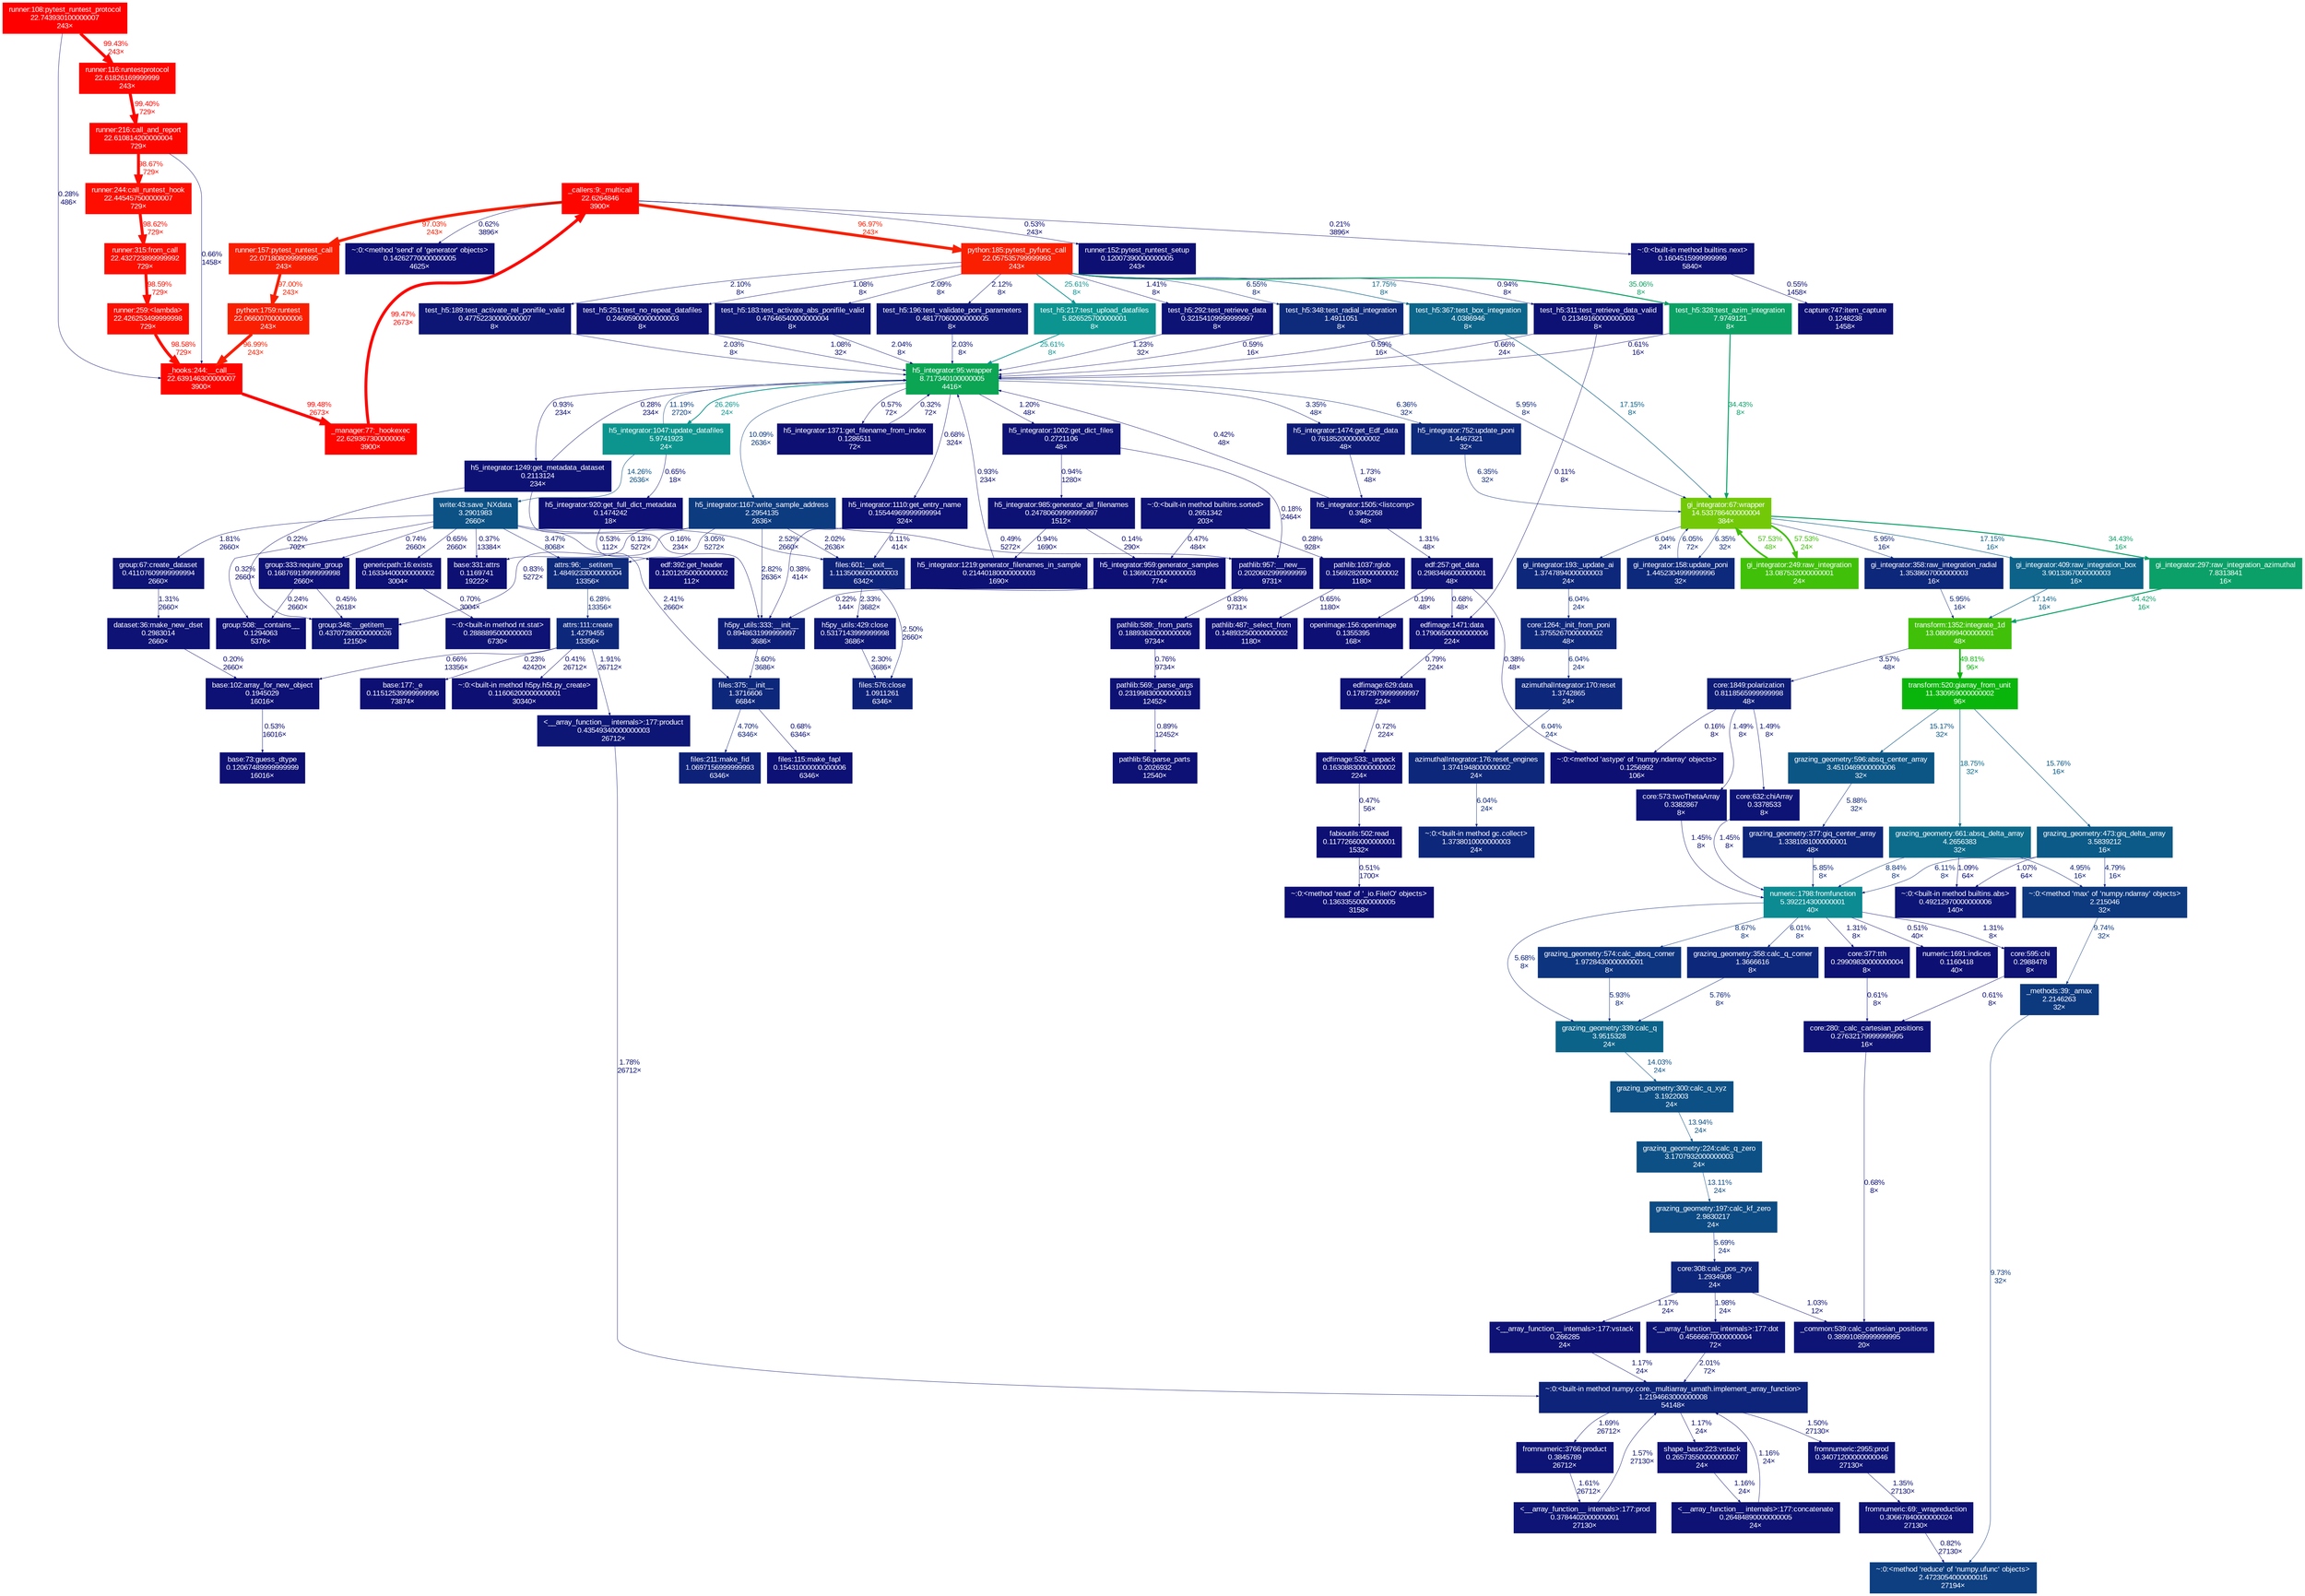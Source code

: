 digraph {
	graph [fontname=Arial, nodesep=0.125, ranksep=0.25];
	node [fontcolor=white, fontname=Arial, height=0, shape=box, style=filled, width=0];
	edge [fontname=Arial];
	67 [color="#0d1074", fontcolor="#ffffff", fontsize="10.00", label="pathlib:56:parse_parts\n0.2026932\n12540×", tooltip="C:\\ProgramData\\Anaconda3\\envs\\edgar\\lib\\pathlib.py"];
	68 [color="#0d1174", fontcolor="#ffffff", fontsize="10.00", label="pathlib:569:_parse_args\n0.23199830000000013\n12452×", tooltip="C:\\ProgramData\\Anaconda3\\envs\\edgar\\lib\\pathlib.py"];
	68 -> 67 [arrowsize="0.35", color="#0d1074", fontcolor="#0d1074", fontsize="10.00", label="0.89%\n12452×", labeldistance="0.50", penwidth="0.50"];
	69 [color="#0d1074", fontcolor="#ffffff", fontsize="10.00", label="pathlib:1037:rglob\n0.15692820000000002\n1180×", tooltip="C:\\ProgramData\\Anaconda3\\envs\\edgar\\lib\\pathlib.py"];
	69 -> 114 [arrowsize="0.35", color="#0d0f74", fontcolor="#0d0f74", fontsize="10.00", label="0.65%\n1180×", labeldistance="0.50", penwidth="0.50"];
	80 [color="#ff0000", fontcolor="#ffffff", fontsize="10.00", label="runner:108:pytest_runtest_protocol\n22.743930100000007\n243×", tooltip="C:\\ProgramData\\Anaconda3\\envs\\edgar\\lib\\site-packages\\_pytest\\runner.py"];
	80 -> 231 [arrowsize="0.35", color="#0d0e73", fontcolor="#0d0e73", fontsize="10.00", label="0.28%\n486×", labeldistance="0.50", penwidth="0.50"];
	80 -> 278 [arrowsize="1.00", color="#fe0600", fontcolor="#fe0600", fontsize="10.00", label="99.43%\n243×", labeldistance="3.98", penwidth="3.98"];
	86 [color="#0d1074", fontcolor="#ffffff", fontsize="10.00", label="pathlib:589:_from_parts\n0.18893630000000006\n9734×", tooltip="C:\\ProgramData\\Anaconda3\\envs\\edgar\\lib\\pathlib.py"];
	86 -> 68 [arrowsize="0.35", color="#0d1074", fontcolor="#0d1074", fontsize="10.00", label="0.76%\n9734×", labeldistance="0.50", penwidth="0.50"];
	87 [color="#0d1074", fontcolor="#ffffff", fontsize="10.00", label="pathlib:957:__new__\n0.2020602999999999\n9731×", tooltip="C:\\ProgramData\\Anaconda3\\envs\\edgar\\lib\\pathlib.py"];
	87 -> 86 [arrowsize="0.35", color="#0d1074", fontcolor="#0d1074", fontsize="10.00", label="0.83%\n9731×", labeldistance="0.50", penwidth="0.50"];
	101 [color="#0d1274", fontcolor="#ffffff", fontsize="10.00", label="~:0:<built-in method nt.stat>\n0.2888895000000003\n6730×", tooltip="~"];
	114 [color="#0d0f74", fontcolor="#ffffff", fontsize="10.00", label="pathlib:487:_select_from\n0.14893250000000002\n1180×", tooltip="C:\\ProgramData\\Anaconda3\\envs\\edgar\\lib\\pathlib.py"];
	121 [color="#0d0f74", fontcolor="#ffffff", fontsize="10.00", label="h5_integrator:920:get_full_dict_metadata\n0.1474242\n18×", tooltip="C:\\Users\\edgar1993a\\Work Folders\\Documents\\Python\\pyxscat\\pyxscat\\h5_integrator.py"];
	121 -> 485 [arrowsize="0.35", color="#0d0f73", fontcolor="#0d0f73", fontsize="10.00", label="0.53%\n112×", labeldistance="0.50", penwidth="0.50"];
	124 [color="#0d1675", fontcolor="#ffffff", fontsize="10.00", label="test_h5:189:test_activate_rel_ponifile_valid\n0.47752230000000007\n8×", tooltip="C:\\Users\\edgar1993a\\Work Folders\\Documents\\Python\\pyxscat\\pyxscat\\test\\test_h5.py"];
	124 -> 156 [arrowsize="0.35", color="#0d1575", fontcolor="#0d1575", fontsize="10.00", label="2.03%\n8×", labeldistance="0.50", penwidth="0.50"];
	125 [color="#0d3b80", fontcolor="#ffffff", fontsize="10.00", label="h5_integrator:1167:write_sample_address\n2.2954135\n2636×", tooltip="C:\\Users\\edgar1993a\\Work Folders\\Documents\\Python\\pyxscat\\pyxscat\\h5_integrator.py"];
	125 -> 87 [arrowsize="0.35", color="#0d0f73", fontcolor="#0d0f73", fontsize="10.00", label="0.49%\n5272×", labeldistance="0.50", penwidth="0.50"];
	125 -> 472 [arrowsize="0.35", color="#0d1976", fontcolor="#0d1976", fontsize="10.00", label="2.82%\n2636×", labeldistance="0.50", penwidth="0.50"];
	125 -> 587 [arrowsize="0.35", color="#0d1074", fontcolor="#0d1074", fontsize="10.00", label="0.83%\n5272×", labeldistance="0.50", penwidth="0.50"];
	125 -> 666 [arrowsize="0.35", color="#0d0d73", fontcolor="#0d0d73", fontsize="10.00", label="0.13%\n5272×", labeldistance="0.50", penwidth="0.50"];
	125 -> 723 [arrowsize="0.35", color="#0d1575", fontcolor="#0d1575", fontsize="10.00", label="2.02%\n2636×", labeldistance="0.50", penwidth="0.50"];
	125 -> 745 [arrowsize="0.35", color="#0d1a77", fontcolor="#0d1a77", fontsize="10.00", label="3.05%\n5272×", labeldistance="0.50", penwidth="0.50"];
	131 [color="#0d1274", fontcolor="#ffffff", fontsize="10.00", label="h5_integrator:1002:get_dict_files\n0.2721106\n48×", tooltip="C:\\Users\\edgar1993a\\Work Folders\\Documents\\Python\\pyxscat\\pyxscat\\h5_integrator.py"];
	131 -> 87 [arrowsize="0.35", color="#0d0d73", fontcolor="#0d0d73", fontsize="10.00", label="0.18%\n2464×", labeldistance="0.50", penwidth="0.50"];
	131 -> 756 [arrowsize="0.35", color="#0d1174", fontcolor="#0d1174", fontsize="10.00", label="0.94%\n1280×", labeldistance="0.50", penwidth="0.50"];
	139 [color="#0d1074", fontcolor="#ffffff", fontsize="10.00", label="h5_integrator:1110:get_entry_name\n0.15544969999999994\n324×", tooltip="C:\\Users\\edgar1993a\\Work Folders\\Documents\\Python\\pyxscat\\pyxscat\\h5_integrator.py"];
	139 -> 472 [arrowsize="0.35", color="#0d0e73", fontcolor="#0d0e73", fontsize="10.00", label="0.38%\n414×", labeldistance="0.50", penwidth="0.50"];
	139 -> 723 [arrowsize="0.35", color="#0d0d73", fontcolor="#0d0d73", fontsize="10.00", label="0.11%\n414×", labeldistance="0.50", penwidth="0.50"];
	156 [color="#0ba553", fontcolor="#ffffff", fontsize="10.00", label="h5_integrator:95:wrapper\n8.717340100000005\n4416×", tooltip="C:\\Users\\edgar1993a\\Work Folders\\Documents\\Python\\pyxscat\\pyxscat\\h5_integrator.py"];
	156 -> 125 [arrowsize="0.35", color="#0d3b80", fontcolor="#0d3b80", fontsize="10.00", label="10.09%\n2636×", labeldistance="0.50", penwidth="0.50"];
	156 -> 131 [arrowsize="0.35", color="#0d1274", fontcolor="#0d1274", fontsize="10.00", label="1.20%\n48×", labeldistance="0.50", penwidth="0.50"];
	156 -> 139 [arrowsize="0.35", color="#0d1074", fontcolor="#0d1074", fontsize="10.00", label="0.68%\n324×", labeldistance="0.50", penwidth="0.50"];
	156 -> 165 [arrowsize="0.51", color="#0c958e", fontcolor="#0c958e", fontsize="10.00", label="26.26%\n24×", labeldistance="1.05", penwidth="1.05"];
	156 -> 167 [arrowsize="0.35", color="#0d1b77", fontcolor="#0d1b77", fontsize="10.00", label="3.35%\n48×", labeldistance="0.50", penwidth="0.50"];
	156 -> 605 [arrowsize="0.35", color="#0d297b", fontcolor="#0d297b", fontsize="10.00", label="6.36%\n32×", labeldistance="0.50", penwidth="0.50"];
	156 -> 613 [arrowsize="0.35", color="#0d0f73", fontcolor="#0d0f73", fontsize="10.00", label="0.57%\n72×", labeldistance="0.50", penwidth="0.50"];
	156 -> 743 [arrowsize="0.35", color="#0d1174", fontcolor="#0d1174", fontsize="10.00", label="0.93%\n234×", labeldistance="0.50", penwidth="0.50"];
	157 [color="#73c908", fontcolor="#ffffff", fontsize="10.00", label="gi_integrator:67:wrapper\n14.533786400000004\n384×", tooltip="C:\\Users\\edgar1993a\\Work Folders\\Documents\\Python\\pyxscat\\pyxscat\\gi_integrator.py"];
	157 -> 164 [arrowsize="0.35", color="#0d277b", fontcolor="#0d277b", fontsize="10.00", label="6.04%\n24×", labeldistance="0.50", penwidth="0.50"];
	157 -> 168 [arrowsize="0.59", color="#0ba068", fontcolor="#0ba068", fontsize="10.00", label="34.43%\n16×", labeldistance="1.38", penwidth="1.38"];
	157 -> 169 [arrowsize="0.35", color="#0d277a", fontcolor="#0d277a", fontsize="10.00", label="5.95%\n16×", labeldistance="0.50", penwidth="0.50"];
	157 -> 170 [arrowsize="0.41", color="#0c6289", fontcolor="#0c6289", fontsize="10.00", label="17.15%\n16×", labeldistance="0.69", penwidth="0.69"];
	157 -> 514 [arrowsize="0.76", color="#40c009", fontcolor="#40c009", fontsize="10.00", label="57.53%\n24×", labeldistance="2.30", penwidth="2.30"];
	157 -> 782 [arrowsize="0.35", color="#0d297b", fontcolor="#0d297b", fontsize="10.00", label="6.35%\n32×", labeldistance="0.50", penwidth="0.50"];
	164 [color="#0d277b", fontcolor="#ffffff", fontsize="10.00", label="gi_integrator:193:_update_ai\n1.3747894000000003\n24×", tooltip="C:\\Users\\edgar1993a\\Work Folders\\Documents\\Python\\pyxscat\\pyxscat\\gi_integrator.py"];
	164 -> 775 [arrowsize="0.35", color="#0d277b", fontcolor="#0d277b", fontsize="10.00", label="6.04%\n24×", labeldistance="0.50", penwidth="0.50"];
	165 [color="#0c958e", fontcolor="#ffffff", fontsize="10.00", label="h5_integrator:1047:update_datafiles\n5.9741923\n24×", tooltip="C:\\Users\\edgar1993a\\Work Folders\\Documents\\Python\\pyxscat\\pyxscat\\h5_integrator.py"];
	165 -> 121 [arrowsize="0.35", color="#0d0f74", fontcolor="#0d0f74", fontsize="10.00", label="0.65%\n18×", labeldistance="0.50", penwidth="0.50"];
	165 -> 156 [arrowsize="0.35", color="#0d4181", fontcolor="#0d4181", fontsize="10.00", label="11.19%\n2720×", labeldistance="0.50", penwidth="0.50"];
	165 -> 735 [arrowsize="0.38", color="#0c5185", fontcolor="#0c5185", fontsize="10.00", label="14.26%\n2636×", labeldistance="0.57", penwidth="0.57"];
	167 [color="#0d1b77", fontcolor="#ffffff", fontsize="10.00", label="h5_integrator:1474:get_Edf_data\n0.7618520000000002\n48×", tooltip="C:\\Users\\edgar1993a\\Work Folders\\Documents\\Python\\pyxscat\\pyxscat\\h5_integrator.py"];
	167 -> 765 [arrowsize="0.35", color="#0d1475", fontcolor="#0d1475", fontsize="10.00", label="1.73%\n48×", labeldistance="0.50", penwidth="0.50"];
	168 [color="#0ba068", fontcolor="#ffffff", fontsize="10.00", label="gi_integrator:297:raw_integration_azimuthal\n7.8313841\n16×", tooltip="C:\\Users\\edgar1993a\\Work Folders\\Documents\\Python\\pyxscat\\pyxscat\\gi_integrator.py"];
	168 -> 540 [arrowsize="0.59", color="#0ba068", fontcolor="#0ba068", fontsize="10.00", label="34.42%\n16×", labeldistance="1.38", penwidth="1.38"];
	169 [color="#0d277a", fontcolor="#ffffff", fontsize="10.00", label="gi_integrator:358:raw_integration_radial\n1.3538607000000003\n16×", tooltip="C:\\Users\\edgar1993a\\Work Folders\\Documents\\Python\\pyxscat\\pyxscat\\gi_integrator.py"];
	169 -> 540 [arrowsize="0.35", color="#0d277a", fontcolor="#0d277a", fontsize="10.00", label="5.95%\n16×", labeldistance="0.50", penwidth="0.50"];
	170 [color="#0c6289", fontcolor="#ffffff", fontsize="10.00", label="gi_integrator:409:raw_integration_box\n3.9013367000000003\n16×", tooltip="C:\\Users\\edgar1993a\\Work Folders\\Documents\\Python\\pyxscat\\pyxscat\\gi_integrator.py"];
	170 -> 540 [arrowsize="0.41", color="#0c6289", fontcolor="#0c6289", fontsize="10.00", label="17.14%\n16×", labeldistance="0.69", penwidth="0.69"];
	230 [color="#fe0500", fontcolor="#ffffff", fontsize="10.00", label="_manager:77:_hookexec\n22.629367300000006\n3900×", tooltip="C:\\ProgramData\\Anaconda3\\envs\\edgar\\lib\\site-packages\\pluggy\\_manager.py"];
	230 -> 232 [arrowsize="1.00", color="#fe0600", fontcolor="#fe0600", fontsize="10.00", label="99.47%\n2673×", labeldistance="3.98", penwidth="3.98"];
	231 [color="#fe0500", fontcolor="#ffffff", fontsize="10.00", label="_hooks:244:__call__\n22.639146300000007\n3900×", tooltip="C:\\ProgramData\\Anaconda3\\envs\\edgar\\lib\\site-packages\\pluggy\\_hooks.py"];
	231 -> 230 [arrowsize="1.00", color="#fe0500", fontcolor="#fe0500", fontsize="10.00", label="99.48%\n2673×", labeldistance="3.98", penwidth="3.98"];
	232 [color="#fe0600", fontcolor="#ffffff", fontsize="10.00", label="_callers:9:_multicall\n22.6264846\n3900×", tooltip="C:\\ProgramData\\Anaconda3\\envs\\edgar\\lib\\site-packages\\pluggy\\_callers.py"];
	232 -> 260 [arrowsize="0.98", color="#fa1f01", fontcolor="#fa1f01", fontsize="10.00", label="96.97%\n243×", labeldistance="3.88", penwidth="3.88"];
	232 -> 330 [arrowsize="0.35", color="#0d0f73", fontcolor="#0d0f73", fontsize="10.00", label="0.53%\n243×", labeldistance="0.50", penwidth="0.50"];
	232 -> 331 [arrowsize="0.99", color="#fa1e01", fontcolor="#fa1e01", fontsize="10.00", label="97.03%\n243×", labeldistance="3.88", penwidth="3.88"];
	232 -> 359 [arrowsize="0.35", color="#0d0e73", fontcolor="#0d0e73", fontsize="10.00", label="0.21%\n3896×", labeldistance="0.50", penwidth="0.50"];
	232 -> 360 [arrowsize="0.35", color="#0d0f74", fontcolor="#0d0f74", fontsize="10.00", label="0.62%\n3896×", labeldistance="0.50", penwidth="0.50"];
	240 [color="#fe0600", fontcolor="#ffffff", fontsize="10.00", label="runner:216:call_and_report\n22.610814200000004\n729×", tooltip="C:\\ProgramData\\Anaconda3\\envs\\edgar\\lib\\site-packages\\_pytest\\runner.py"];
	240 -> 231 [arrowsize="0.35", color="#0d0f74", fontcolor="#0d0f74", fontsize="10.00", label="0.66%\n1458×", labeldistance="0.50", penwidth="0.50"];
	240 -> 279 [arrowsize="0.99", color="#fd0e00", fontcolor="#fd0e00", fontsize="10.00", label="98.67%\n729×", labeldistance="3.95", penwidth="3.95"];
	241 [color="#fd0f00", fontcolor="#ffffff", fontsize="10.00", label="runner:259:<lambda>\n22.426253499999998\n729×", tooltip="C:\\ProgramData\\Anaconda3\\envs\\edgar\\lib\\site-packages\\_pytest\\runner.py"];
	241 -> 231 [arrowsize="0.99", color="#fd0f00", fontcolor="#fd0f00", fontsize="10.00", label="98.58%\n729×", labeldistance="3.94", penwidth="3.94"];
	242 [color="#fa1f01", fontcolor="#ffffff", fontsize="10.00", label="python:1759:runtest\n22.066007000000006\n243×", tooltip="C:\\ProgramData\\Anaconda3\\envs\\edgar\\lib\\site-packages\\_pytest\\python.py"];
	242 -> 231 [arrowsize="0.98", color="#fa1f01", fontcolor="#fa1f01", fontsize="10.00", label="96.99%\n243×", labeldistance="3.88", penwidth="3.88"];
	260 [color="#fa1f01", fontcolor="#ffffff", fontsize="10.00", label="python:185:pytest_pyfunc_call\n22.057535799999993\n243×", tooltip="C:\\ProgramData\\Anaconda3\\envs\\edgar\\lib\\site-packages\\_pytest\\python.py"];
	260 -> 124 [arrowsize="0.35", color="#0d1675", fontcolor="#0d1675", fontsize="10.00", label="2.10%\n8×", labeldistance="0.50", penwidth="0.50"];
	260 -> 463 [arrowsize="0.35", color="#0d1174", fontcolor="#0d1174", fontsize="10.00", label="1.08%\n8×", labeldistance="0.50", penwidth="0.50"];
	260 -> 753 [arrowsize="0.35", color="#0d1675", fontcolor="#0d1675", fontsize="10.00", label="2.09%\n8×", labeldistance="0.50", penwidth="0.50"];
	260 -> 754 [arrowsize="0.35", color="#0d1675", fontcolor="#0d1675", fontsize="10.00", label="2.12%\n8×", labeldistance="0.50", penwidth="0.50"];
	260 -> 757 [arrowsize="0.51", color="#0c9491", fontcolor="#0c9491", fontsize="10.00", label="25.61%\n8×", labeldistance="1.02", penwidth="1.02"];
	260 -> 766 [arrowsize="0.35", color="#0d1375", fontcolor="#0d1375", fontsize="10.00", label="1.41%\n8×", labeldistance="0.50", penwidth="0.50"];
	260 -> 767 [arrowsize="0.35", color="#0d1174", fontcolor="#0d1174", fontsize="10.00", label="0.94%\n8×", labeldistance="0.50", penwidth="0.50"];
	260 -> 768 [arrowsize="0.59", color="#0ba165", fontcolor="#0ba165", fontsize="10.00", label="35.06%\n8×", labeldistance="1.40", penwidth="1.40"];
	260 -> 769 [arrowsize="0.35", color="#0d2a7b", fontcolor="#0d2a7b", fontsize="10.00", label="6.55%\n8×", labeldistance="0.50", penwidth="0.50"];
	260 -> 770 [arrowsize="0.42", color="#0c658a", fontcolor="#0c658a", fontsize="10.00", label="17.75%\n8×", labeldistance="0.71", penwidth="0.71"];
	278 [color="#fe0600", fontcolor="#ffffff", fontsize="10.00", label="runner:116:runtestprotocol\n22.61826169999999\n243×", tooltip="C:\\ProgramData\\Anaconda3\\envs\\edgar\\lib\\site-packages\\_pytest\\runner.py"];
	278 -> 240 [arrowsize="1.00", color="#fe0600", fontcolor="#fe0600", fontsize="10.00", label="99.40%\n729×", labeldistance="3.98", penwidth="3.98"];
	279 [color="#fd0e00", fontcolor="#ffffff", fontsize="10.00", label="runner:244:call_runtest_hook\n22.445457500000007\n729×", tooltip="C:\\ProgramData\\Anaconda3\\envs\\edgar\\lib\\site-packages\\_pytest\\runner.py"];
	279 -> 334 [arrowsize="0.99", color="#fd0e00", fontcolor="#fd0e00", fontsize="10.00", label="98.62%\n729×", labeldistance="3.94", penwidth="3.94"];
	311 [color="#0d0f73", fontcolor="#ffffff", fontsize="10.00", label="capture:747:item_capture\n0.1248238\n1458×", tooltip="C:\\ProgramData\\Anaconda3\\envs\\edgar\\lib\\site-packages\\_pytest\\capture.py"];
	330 [color="#0d0f73", fontcolor="#ffffff", fontsize="10.00", label="runner:152:pytest_runtest_setup\n0.12007390000000005\n243×", tooltip="C:\\ProgramData\\Anaconda3\\envs\\edgar\\lib\\site-packages\\_pytest\\runner.py"];
	331 [color="#fa1e01", fontcolor="#ffffff", fontsize="10.00", label="runner:157:pytest_runtest_call\n22.071808099999995\n243×", tooltip="C:\\ProgramData\\Anaconda3\\envs\\edgar\\lib\\site-packages\\_pytest\\runner.py"];
	331 -> 242 [arrowsize="0.98", color="#fa1f01", fontcolor="#fa1f01", fontsize="10.00", label="97.00%\n243×", labeldistance="3.88", penwidth="3.88"];
	334 [color="#fd0e00", fontcolor="#ffffff", fontsize="10.00", label="runner:315:from_call\n22.432723899999992\n729×", tooltip="C:\\ProgramData\\Anaconda3\\envs\\edgar\\lib\\site-packages\\_pytest\\runner.py"];
	334 -> 241 [arrowsize="0.99", color="#fd0f00", fontcolor="#fd0f00", fontsize="10.00", label="98.59%\n729×", labeldistance="3.94", penwidth="3.94"];
	359 [color="#0d1074", fontcolor="#ffffff", fontsize="10.00", label="~:0:<built-in method builtins.next>\n0.1604515999999999\n5840×", tooltip="~"];
	359 -> 311 [arrowsize="0.35", color="#0d0f73", fontcolor="#0d0f73", fontsize="10.00", label="0.55%\n1458×", labeldistance="0.50", penwidth="0.50"];
	360 [color="#0d0f74", fontcolor="#ffffff", fontsize="10.00", label="~:0:<method 'send' of 'generator' objects>\n0.14262770000000005\n4625×", tooltip="~"];
	410 [color="#0d1074", fontcolor="#ffffff", fontsize="10.00", label="genericpath:16:exists\n0.16334400000000002\n3004×", tooltip="C:\\ProgramData\\Anaconda3\\envs\\edgar\\lib\\genericpath.py"];
	410 -> 101 [arrowsize="0.35", color="#0d1074", fontcolor="#0d1074", fontsize="10.00", label="0.70%\n3004×", labeldistance="0.50", penwidth="0.50"];
	438 [color="#0d0f74", fontcolor="#ffffff", fontsize="10.00", label="~:0:<method 'read' of '_io.FileIO' objects>\n0.13633550000000005\n3158×", tooltip="~"];
	439 [color="#0d0f73", fontcolor="#ffffff", fontsize="10.00", label="fabioutils:502:read\n0.11772660000000001\n1532×", tooltip="C:\\ProgramData\\Anaconda3\\envs\\edgar\\lib\\site-packages\\fabio\\fabioutils.py"];
	439 -> 438 [arrowsize="0.35", color="#0d0f73", fontcolor="#0d0f73", fontsize="10.00", label="0.51%\n1700×", labeldistance="0.50", penwidth="0.50"];
	443 [color="#0d1074", fontcolor="#ffffff", fontsize="10.00", label="edfimage:533:_unpack\n0.16308830000000002\n224×", tooltip="C:\\ProgramData\\Anaconda3\\envs\\edgar\\lib\\site-packages\\fabio\\edfimage.py"];
	443 -> 439 [arrowsize="0.35", color="#0d0f73", fontcolor="#0d0f73", fontsize="10.00", label="0.47%\n56×", labeldistance="0.50", penwidth="0.50"];
	463 [color="#0d1174", fontcolor="#ffffff", fontsize="10.00", label="test_h5:251:test_no_repeat_datafiles\n0.24605900000000003\n8×", tooltip="C:\\Users\\edgar1993a\\Work Folders\\Documents\\Python\\pyxscat\\pyxscat\\test\\test_h5.py"];
	463 -> 156 [arrowsize="0.35", color="#0d1174", fontcolor="#0d1174", fontsize="10.00", label="1.08%\n32×", labeldistance="0.50", penwidth="0.50"];
	468 [color="#0d1375", fontcolor="#ffffff", fontsize="10.00", label="core:573:twoThetaArray\n0.3382867\n8×", tooltip="C:\\ProgramData\\Anaconda3\\envs\\edgar\\lib\\site-packages\\pyFAI\\geometry\\core.py"];
	468 -> 1113 [arrowsize="0.35", color="#0d1375", fontcolor="#0d1375", fontsize="10.00", label="1.45%\n8×", labeldistance="0.50", penwidth="0.50"];
	469 [color="#0d1375", fontcolor="#ffffff", fontsize="10.00", label="core:632:chiArray\n0.3378533\n8×", tooltip="C:\\ProgramData\\Anaconda3\\envs\\edgar\\lib\\site-packages\\pyFAI\\geometry\\core.py"];
	469 -> 1113 [arrowsize="0.35", color="#0d1375", fontcolor="#0d1375", fontsize="10.00", label="1.45%\n8×", labeldistance="0.50", penwidth="0.50"];
	470 [color="#0d1c77", fontcolor="#ffffff", fontsize="10.00", label="core:1849:polarization\n0.8118565999999998\n48×", tooltip="C:\\ProgramData\\Anaconda3\\envs\\edgar\\lib\\site-packages\\pyFAI\\geometry\\core.py"];
	470 -> 468 [arrowsize="0.35", color="#0d1375", fontcolor="#0d1375", fontsize="10.00", label="1.49%\n8×", labeldistance="0.50", penwidth="0.50"];
	470 -> 469 [arrowsize="0.35", color="#0d1375", fontcolor="#0d1375", fontsize="10.00", label="1.49%\n8×", labeldistance="0.50", penwidth="0.50"];
	470 -> 1104 [arrowsize="0.35", color="#0d0d73", fontcolor="#0d0d73", fontsize="10.00", label="0.16%\n8×", labeldistance="0.50", penwidth="0.50"];
	472 [color="#0d1e78", fontcolor="#ffffff", fontsize="10.00", label="h5py_utils:333:__init__\n0.8948631999999997\n3686×", tooltip="C:\\ProgramData\\Anaconda3\\envs\\edgar\\lib\\site-packages\\silx\\io\\h5py_utils.py"];
	472 -> 569 [arrowsize="0.35", color="#0d1c77", fontcolor="#0d1c77", fontsize="10.00", label="3.60%\n3686×", labeldistance="0.50", penwidth="0.50"];
	477 [color="#0d277a", fontcolor="#ffffff", fontsize="10.00", label="azimuthalIntegrator:176:reset_engines\n1.3741948000000002\n24×", tooltip="C:\\ProgramData\\Anaconda3\\envs\\edgar\\lib\\site-packages\\pyFAI\\azimuthalIntegrator.py"];
	477 -> 991 [arrowsize="0.35", color="#0d277a", fontcolor="#0d277a", fontsize="10.00", label="6.04%\n24×", labeldistance="0.50", penwidth="0.50"];
	483 [color="#0d1274", fontcolor="#ffffff", fontsize="10.00", label="fromnumeric:69:_wrapreduction\n0.30667840000000024\n27130×", tooltip="C:\\ProgramData\\Anaconda3\\envs\\edgar\\lib\\site-packages\\numpy\\core\\fromnumeric.py"];
	483 -> 812 [arrowsize="0.35", color="#0d1074", fontcolor="#0d1074", fontsize="10.00", label="0.82%\n27130×", labeldistance="0.50", penwidth="0.50"];
	485 [color="#0d0f73", fontcolor="#ffffff", fontsize="10.00", label="edf:392:get_header\n0.12012050000000002\n112×", tooltip="C:\\Users\\edgar1993a\\Work Folders\\Documents\\Python\\pyxscat\\pyxscat\\edf.py"];
	514 [color="#40c009", fontcolor="#ffffff", fontsize="10.00", label="gi_integrator:249:raw_integration\n13.087532000000001\n24×", tooltip="C:\\Users\\edgar1993a\\Work Folders\\Documents\\Python\\pyxscat\\pyxscat\\gi_integrator.py"];
	514 -> 157 [arrowsize="0.76", color="#40c009", fontcolor="#40c009", fontsize="10.00", label="57.53%\n48×", labeldistance="2.30", penwidth="2.30"];
	540 [color="#40c009", fontcolor="#ffffff", fontsize="10.00", label="transform:1352:integrate_1d\n13.080999400000001\n48×", tooltip="C:\\ProgramData\\Anaconda3\\envs\\edgar\\lib\\site-packages\\pygix\\transform.py"];
	540 -> 470 [arrowsize="0.35", color="#0d1c77", fontcolor="#0d1c77", fontsize="10.00", label="3.57%\n48×", labeldistance="0.50", penwidth="0.50"];
	540 -> 1171 [arrowsize="0.71", color="#0ab50b", fontcolor="#0ab50b", fontsize="10.00", label="49.81%\n96×", labeldistance="1.99", penwidth="1.99"];
	569 [color="#0d277a", fontcolor="#ffffff", fontsize="10.00", label="files:375:__init__\n1.3716606\n6684×", tooltip="C:\\ProgramData\\Anaconda3\\envs\\edgar\\lib\\site-packages\\h5py\\_hl\\files.py"];
	569 -> 664 [arrowsize="0.35", color="#0d2179", fontcolor="#0d2179", fontsize="10.00", label="4.70%\n6346×", labeldistance="0.50", penwidth="0.50"];
	569 -> 733 [arrowsize="0.35", color="#0d1074", fontcolor="#0d1074", fontsize="10.00", label="0.68%\n6346×", labeldistance="0.50", penwidth="0.50"];
	583 [color="#0d0f73", fontcolor="#ffffff", fontsize="10.00", label="base:73:guess_dtype\n0.12067489999999999\n16016×", tooltip="C:\\ProgramData\\Anaconda3\\envs\\edgar\\lib\\site-packages\\h5py\\_hl\\base.py"];
	584 [color="#0d1074", fontcolor="#ffffff", fontsize="10.00", label="base:102:array_for_new_object\n0.1945029\n16016×", tooltip="C:\\ProgramData\\Anaconda3\\envs\\edgar\\lib\\site-packages\\h5py\\_hl\\base.py"];
	584 -> 583 [arrowsize="0.35", color="#0d0f73", fontcolor="#0d0f73", fontsize="10.00", label="0.53%\n16016×", labeldistance="0.50", penwidth="0.50"];
	585 [color="#0d0f73", fontcolor="#ffffff", fontsize="10.00", label="base:177:_e\n0.11512539999999996\n73874×", tooltip="C:\\ProgramData\\Anaconda3\\envs\\edgar\\lib\\site-packages\\h5py\\_hl\\base.py"];
	587 [color="#0d1575", fontcolor="#ffffff", fontsize="10.00", label="group:348:__getitem__\n0.43707280000000026\n12150×", tooltip="C:\\ProgramData\\Anaconda3\\envs\\edgar\\lib\\site-packages\\h5py\\_hl\\group.py"];
	588 [color="#0d287b", fontcolor="#ffffff", fontsize="10.00", label="attrs:111:create\n1.4279455\n13356×", tooltip="C:\\ProgramData\\Anaconda3\\envs\\edgar\\lib\\site-packages\\h5py\\_hl\\attrs.py"];
	588 -> 584 [arrowsize="0.35", color="#0d0f74", fontcolor="#0d0f74", fontsize="10.00", label="0.66%\n13356×", labeldistance="0.50", penwidth="0.50"];
	588 -> 585 [arrowsize="0.35", color="#0d0e73", fontcolor="#0d0e73", fontsize="10.00", label="0.23%\n42420×", labeldistance="0.50", penwidth="0.50"];
	588 -> 708 [arrowsize="0.35", color="#0d1575", fontcolor="#0d1575", fontsize="10.00", label="1.91%\n26712×", labeldistance="0.50", penwidth="0.50"];
	588 -> 829 [arrowsize="0.35", color="#0d0e73", fontcolor="#0d0e73", fontsize="10.00", label="0.41%\n26712×", labeldistance="0.50", penwidth="0.50"];
	599 [color="#0d1274", fontcolor="#ffffff", fontsize="10.00", label="dataset:36:make_new_dset\n0.2983014\n2660×", tooltip="C:\\ProgramData\\Anaconda3\\envs\\edgar\\lib\\site-packages\\h5py\\_hl\\dataset.py"];
	599 -> 584 [arrowsize="0.35", color="#0d0e73", fontcolor="#0d0e73", fontsize="10.00", label="0.20%\n2660×", labeldistance="0.50", penwidth="0.50"];
	605 [color="#0d297b", fontcolor="#ffffff", fontsize="10.00", label="h5_integrator:752:update_poni\n1.4467321\n32×", tooltip="C:\\Users\\edgar1993a\\Work Folders\\Documents\\Python\\pyxscat\\pyxscat\\h5_integrator.py"];
	605 -> 157 [arrowsize="0.35", color="#0d297b", fontcolor="#0d297b", fontsize="10.00", label="6.35%\n32×", labeldistance="0.50", penwidth="0.50"];
	610 [color="#0d1074", fontcolor="#ffffff", fontsize="10.00", label="group:333:require_group\n0.16876919999999998\n2660×", tooltip="C:\\ProgramData\\Anaconda3\\envs\\edgar\\lib\\site-packages\\h5py\\_hl\\group.py"];
	610 -> 587 [arrowsize="0.35", color="#0d0f73", fontcolor="#0d0f73", fontsize="10.00", label="0.45%\n2618×", labeldistance="0.50", penwidth="0.50"];
	610 -> 668 [arrowsize="0.35", color="#0d0e73", fontcolor="#0d0e73", fontsize="10.00", label="0.24%\n2660×", labeldistance="0.50", penwidth="0.50"];
	612 [color="#0d0f74", fontcolor="#ffffff", fontsize="10.00", label="openimage:156:openimage\n0.1355395\n168×", tooltip="C:\\ProgramData\\Anaconda3\\envs\\edgar\\lib\\site-packages\\fabio\\openimage.py"];
	613 [color="#0d0f73", fontcolor="#ffffff", fontsize="10.00", label="h5_integrator:1371:get_filename_from_index\n0.1286511\n72×", tooltip="C:\\Users\\edgar1993a\\Work Folders\\Documents\\Python\\pyxscat\\pyxscat\\h5_integrator.py"];
	613 -> 156 [arrowsize="0.35", color="#0d0e73", fontcolor="#0d0e73", fontsize="10.00", label="0.32%\n72×", labeldistance="0.50", penwidth="0.50"];
	615 [color="#0d1274", fontcolor="#ffffff", fontsize="10.00", label="shape_base:223:vstack\n0.26573550000000007\n24×", tooltip="C:\\ProgramData\\Anaconda3\\envs\\edgar\\lib\\site-packages\\numpy\\core\\shape_base.py"];
	615 -> 804 [arrowsize="0.35", color="#0d1274", fontcolor="#0d1274", fontsize="10.00", label="1.16%\n24×", labeldistance="0.50", penwidth="0.50"];
	643 [color="#0d0f73", fontcolor="#ffffff", fontsize="10.00", label="numeric:1691:indices\n0.1160418\n40×", tooltip="C:\\ProgramData\\Anaconda3\\envs\\edgar\\lib\\site-packages\\numpy\\core\\numeric.py"];
	664 [color="#0d2179", fontcolor="#ffffff", fontsize="10.00", label="files:211:make_fid\n1.0697156999999993\n6346×", tooltip="C:\\ProgramData\\Anaconda3\\envs\\edgar\\lib\\site-packages\\h5py\\_hl\\files.py"];
	666 [color="#0d0f73", fontcolor="#ffffff", fontsize="10.00", label="base:331:attrs\n0.1169741\n19222×", tooltip="C:\\ProgramData\\Anaconda3\\envs\\edgar\\lib\\site-packages\\h5py\\_hl\\base.py"];
	668 [color="#0d0f73", fontcolor="#ffffff", fontsize="10.00", label="group:508:__contains__\n0.1294063\n5376×", tooltip="C:\\ProgramData\\Anaconda3\\envs\\edgar\\lib\\site-packages\\h5py\\_hl\\group.py"];
	700 [color="#0d267a", fontcolor="#ffffff", fontsize="10.00", label="grazing_geometry:377:giq_center_array\n1.3381081000000001\n48×", tooltip="C:\\ProgramData\\Anaconda3\\envs\\edgar\\lib\\site-packages\\pygix\\grazing_geometry.py"];
	700 -> 1113 [arrowsize="0.35", color="#0d267a", fontcolor="#0d267a", fontsize="10.00", label="5.85%\n8×", labeldistance="0.50", penwidth="0.50"];
	701 [color="#0c6b8b", fontcolor="#ffffff", fontsize="10.00", label="grazing_geometry:661:absq_delta_array\n4.2656383\n32×", tooltip="C:\\ProgramData\\Anaconda3\\envs\\edgar\\lib\\site-packages\\pygix\\grazing_geometry.py"];
	701 -> 1113 [arrowsize="0.35", color="#0d357e", fontcolor="#0d357e", fontsize="10.00", label="8.84%\n8×", labeldistance="0.50", penwidth="0.50"];
	701 -> 1118 [arrowsize="0.35", color="#0d2279", fontcolor="#0d2279", fontsize="10.00", label="4.95%\n16×", labeldistance="0.50", penwidth="0.50"];
	701 -> 1206 [arrowsize="0.35", color="#0d1174", fontcolor="#0d1174", fontsize="10.00", label="1.09%\n64×", labeldistance="0.50", penwidth="0.50"];
	702 [color="#0c5a87", fontcolor="#ffffff", fontsize="10.00", label="grazing_geometry:473:giq_delta_array\n3.5839212\n16×", tooltip="C:\\ProgramData\\Anaconda3\\envs\\edgar\\lib\\site-packages\\pygix\\grazing_geometry.py"];
	702 -> 1113 [arrowsize="0.35", color="#0d287b", fontcolor="#0d287b", fontsize="10.00", label="6.11%\n8×", labeldistance="0.50", penwidth="0.50"];
	702 -> 1118 [arrowsize="0.35", color="#0d2179", fontcolor="#0d2179", fontsize="10.00", label="4.79%\n16×", labeldistance="0.50", penwidth="0.50"];
	702 -> 1206 [arrowsize="0.35", color="#0d1174", fontcolor="#0d1174", fontsize="10.00", label="1.07%\n64×", labeldistance="0.50", penwidth="0.50"];
	705 [color="#0d1375", fontcolor="#ffffff", fontsize="10.00", label="fromnumeric:2955:prod\n0.34071200000000046\n27130×", tooltip="C:\\ProgramData\\Anaconda3\\envs\\edgar\\lib\\site-packages\\numpy\\core\\fromnumeric.py"];
	705 -> 483 [arrowsize="0.35", color="#0d1274", fontcolor="#0d1274", fontsize="10.00", label="1.35%\n27130×", labeldistance="0.50", penwidth="0.50"];
	707 [color="#0d1475", fontcolor="#ffffff", fontsize="10.00", label="<__array_function__ internals>:177:prod\n0.3784402000000001\n27130×", tooltip="<__array_function__ internals>"];
	707 -> 709 [arrowsize="0.35", color="#0d1375", fontcolor="#0d1375", fontsize="10.00", label="1.57%\n27130×", labeldistance="0.50", penwidth="0.50"];
	708 [color="#0d1575", fontcolor="#ffffff", fontsize="10.00", label="<__array_function__ internals>:177:product\n0.43549340000000003\n26712×", tooltip="<__array_function__ internals>"];
	708 -> 709 [arrowsize="0.35", color="#0d1475", fontcolor="#0d1475", fontsize="10.00", label="1.78%\n26712×", labeldistance="0.50", penwidth="0.50"];
	709 [color="#0d247a", fontcolor="#ffffff", fontsize="10.00", label="~:0:<built-in method numpy.core._multiarray_umath.implement_array_function>\n1.2194663000000008\n54148×", tooltip="~"];
	709 -> 615 [arrowsize="0.35", color="#0d1274", fontcolor="#0d1274", fontsize="10.00", label="1.17%\n24×", labeldistance="0.50", penwidth="0.50"];
	709 -> 705 [arrowsize="0.35", color="#0d1375", fontcolor="#0d1375", fontsize="10.00", label="1.50%\n27130×", labeldistance="0.50", penwidth="0.50"];
	709 -> 710 [arrowsize="0.35", color="#0d1475", fontcolor="#0d1475", fontsize="10.00", label="1.69%\n26712×", labeldistance="0.50", penwidth="0.50"];
	710 [color="#0d1475", fontcolor="#ffffff", fontsize="10.00", label="fromnumeric:3766:product\n0.3845789\n26712×", tooltip="C:\\ProgramData\\Anaconda3\\envs\\edgar\\lib\\site-packages\\numpy\\core\\fromnumeric.py"];
	710 -> 707 [arrowsize="0.35", color="#0d1375", fontcolor="#0d1375", fontsize="10.00", label="1.61%\n26712×", labeldistance="0.50", penwidth="0.50"];
	719 [color="#0d1475", fontcolor="#ffffff", fontsize="10.00", label="group:67:create_dataset\n0.41107609999999994\n2660×", tooltip="C:\\ProgramData\\Anaconda3\\envs\\edgar\\lib\\site-packages\\h5py\\_hl\\group.py"];
	719 -> 599 [arrowsize="0.35", color="#0d1274", fontcolor="#0d1274", fontsize="10.00", label="1.31%\n2660×", labeldistance="0.50", penwidth="0.50"];
	722 [color="#0d2179", fontcolor="#ffffff", fontsize="10.00", label="files:576:close\n1.0911261\n6346×", tooltip="C:\\ProgramData\\Anaconda3\\envs\\edgar\\lib\\site-packages\\h5py\\_hl\\files.py"];
	723 [color="#0d2279", fontcolor="#ffffff", fontsize="10.00", label="files:601:__exit__\n1.1135006000000003\n6342×", tooltip="C:\\ProgramData\\Anaconda3\\envs\\edgar\\lib\\site-packages\\h5py\\_hl\\files.py"];
	723 -> 722 [arrowsize="0.35", color="#0d1776", fontcolor="#0d1776", fontsize="10.00", label="2.50%\n2660×", labeldistance="0.50", penwidth="0.50"];
	723 -> 736 [arrowsize="0.35", color="#0d1776", fontcolor="#0d1776", fontsize="10.00", label="2.33%\n3682×", labeldistance="0.50", penwidth="0.50"];
	733 [color="#0d1074", fontcolor="#ffffff", fontsize="10.00", label="files:115:make_fapl\n0.15431000000000006\n6346×", tooltip="C:\\ProgramData\\Anaconda3\\envs\\edgar\\lib\\site-packages\\h5py\\_hl\\files.py"];
	735 [color="#0c5285", fontcolor="#ffffff", fontsize="10.00", label="write:43:save_NXdata\n3.2901983\n2660×", tooltip="C:\\ProgramData\\Anaconda3\\envs\\edgar\\lib\\site-packages\\silx\\io\\nxdata\\write.py"];
	735 -> 410 [arrowsize="0.35", color="#0d0f74", fontcolor="#0d0f74", fontsize="10.00", label="0.65%\n2660×", labeldistance="0.50", penwidth="0.50"];
	735 -> 569 [arrowsize="0.35", color="#0d1776", fontcolor="#0d1776", fontsize="10.00", label="2.41%\n2660×", labeldistance="0.50", penwidth="0.50"];
	735 -> 610 [arrowsize="0.35", color="#0d1074", fontcolor="#0d1074", fontsize="10.00", label="0.74%\n2660×", labeldistance="0.50", penwidth="0.50"];
	735 -> 666 [arrowsize="0.35", color="#0d0e73", fontcolor="#0d0e73", fontsize="10.00", label="0.37%\n13384×", labeldistance="0.50", penwidth="0.50"];
	735 -> 668 [arrowsize="0.35", color="#0d0e73", fontcolor="#0d0e73", fontsize="10.00", label="0.32%\n2660×", labeldistance="0.50", penwidth="0.50"];
	735 -> 719 [arrowsize="0.35", color="#0d1475", fontcolor="#0d1475", fontsize="10.00", label="1.81%\n2660×", labeldistance="0.50", penwidth="0.50"];
	735 -> 723 [arrowsize="0.35", color="#0d1776", fontcolor="#0d1776", fontsize="10.00", label="2.52%\n2660×", labeldistance="0.50", penwidth="0.50"];
	735 -> 745 [arrowsize="0.35", color="#0d1c77", fontcolor="#0d1c77", fontsize="10.00", label="3.47%\n8068×", labeldistance="0.50", penwidth="0.50"];
	736 [color="#0d1776", fontcolor="#ffffff", fontsize="10.00", label="h5py_utils:429:close\n0.5317143999999998\n3686×", tooltip="C:\\ProgramData\\Anaconda3\\envs\\edgar\\lib\\site-packages\\silx\\io\\h5py_utils.py"];
	736 -> 722 [arrowsize="0.35", color="#0d1676", fontcolor="#0d1676", fontsize="10.00", label="2.30%\n3686×", labeldistance="0.50", penwidth="0.50"];
	741 [color="#0d0f74", fontcolor="#ffffff", fontsize="10.00", label="h5_integrator:959:generator_samples\n0.13690210000000003\n774×", tooltip="C:\\Users\\edgar1993a\\Work Folders\\Documents\\Python\\pyxscat\\pyxscat\\h5_integrator.py"];
	741 -> 472 [arrowsize="0.35", color="#0d0e73", fontcolor="#0d0e73", fontsize="10.00", label="0.22%\n144×", labeldistance="0.50", penwidth="0.50"];
	743 [color="#0d1174", fontcolor="#ffffff", fontsize="10.00", label="h5_integrator:1249:get_metadata_dataset\n0.2113124\n234×", tooltip="C:\\Users\\edgar1993a\\Work Folders\\Documents\\Python\\pyxscat\\pyxscat\\h5_integrator.py"];
	743 -> 156 [arrowsize="0.35", color="#0d0e73", fontcolor="#0d0e73", fontsize="10.00", label="0.28%\n234×", labeldistance="0.50", penwidth="0.50"];
	743 -> 472 [arrowsize="0.35", color="#0d0d73", fontcolor="#0d0d73", fontsize="10.00", label="0.16%\n234×", labeldistance="0.50", penwidth="0.50"];
	743 -> 587 [arrowsize="0.35", color="#0d0e73", fontcolor="#0d0e73", fontsize="10.00", label="0.22%\n702×", labeldistance="0.50", penwidth="0.50"];
	745 [color="#0d2a7b", fontcolor="#ffffff", fontsize="10.00", label="attrs:96:__setitem__\n1.4849233000000004\n13356×", tooltip="C:\\ProgramData\\Anaconda3\\envs\\edgar\\lib\\site-packages\\h5py\\_hl\\attrs.py"];
	745 -> 588 [arrowsize="0.35", color="#0d287b", fontcolor="#0d287b", fontsize="10.00", label="6.28%\n13356×", labeldistance="0.50", penwidth="0.50"];
	753 [color="#0d1675", fontcolor="#ffffff", fontsize="10.00", label="test_h5:183:test_activate_abs_ponifile_valid\n0.47646540000000004\n8×", tooltip="C:\\Users\\edgar1993a\\Work Folders\\Documents\\Python\\pyxscat\\pyxscat\\test\\test_h5.py"];
	753 -> 156 [arrowsize="0.35", color="#0d1575", fontcolor="#0d1575", fontsize="10.00", label="2.04%\n8×", labeldistance="0.50", penwidth="0.50"];
	754 [color="#0d1675", fontcolor="#ffffff", fontsize="10.00", label="test_h5:196:test_validate_poni_parameters\n0.48177060000000005\n8×", tooltip="C:\\Users\\edgar1993a\\Work Folders\\Documents\\Python\\pyxscat\\pyxscat\\test\\test_h5.py"];
	754 -> 156 [arrowsize="0.35", color="#0d1575", fontcolor="#0d1575", fontsize="10.00", label="2.03%\n8×", labeldistance="0.50", penwidth="0.50"];
	756 [color="#0d1174", fontcolor="#ffffff", fontsize="10.00", label="h5_integrator:985:generator_all_filenames\n0.24780609999999997\n1512×", tooltip="C:\\Users\\edgar1993a\\Work Folders\\Documents\\Python\\pyxscat\\pyxscat\\h5_integrator.py"];
	756 -> 741 [arrowsize="0.35", color="#0d0d73", fontcolor="#0d0d73", fontsize="10.00", label="0.14%\n290×", labeldistance="0.50", penwidth="0.50"];
	756 -> 762 [arrowsize="0.35", color="#0d1174", fontcolor="#0d1174", fontsize="10.00", label="0.94%\n1690×", labeldistance="0.50", penwidth="0.50"];
	757 [color="#0c9491", fontcolor="#ffffff", fontsize="10.00", label="test_h5:217:test_upload_datafiles\n5.826525700000001\n8×", tooltip="C:\\Users\\edgar1993a\\Work Folders\\Documents\\Python\\pyxscat\\pyxscat\\test\\test_h5.py"];
	757 -> 156 [arrowsize="0.51", color="#0c9491", fontcolor="#0c9491", fontsize="10.00", label="25.61%\n8×", labeldistance="1.02", penwidth="1.02"];
	762 [color="#0d1174", fontcolor="#ffffff", fontsize="10.00", label="h5_integrator:1219:generator_filenames_in_sample\n0.21440180000000003\n1690×", tooltip="C:\\Users\\edgar1993a\\Work Folders\\Documents\\Python\\pyxscat\\pyxscat\\h5_integrator.py"];
	762 -> 156 [arrowsize="0.35", color="#0d1174", fontcolor="#0d1174", fontsize="10.00", label="0.93%\n234×", labeldistance="0.50", penwidth="0.50"];
	765 [color="#0d1475", fontcolor="#ffffff", fontsize="10.00", label="h5_integrator:1505:<listcomp>\n0.3942268\n48×", tooltip="C:\\Users\\edgar1993a\\Work Folders\\Documents\\Python\\pyxscat\\pyxscat\\h5_integrator.py"];
	765 -> 156 [arrowsize="0.35", color="#0d0e73", fontcolor="#0d0e73", fontsize="10.00", label="0.42%\n48×", labeldistance="0.50", penwidth="0.50"];
	765 -> 1042 [arrowsize="0.35", color="#0d1274", fontcolor="#0d1274", fontsize="10.00", label="1.31%\n48×", labeldistance="0.50", penwidth="0.50"];
	766 [color="#0d1375", fontcolor="#ffffff", fontsize="10.00", label="test_h5:292:test_retrieve_data\n0.32154109999999997\n8×", tooltip="C:\\Users\\edgar1993a\\Work Folders\\Documents\\Python\\pyxscat\\pyxscat\\test\\test_h5.py"];
	766 -> 156 [arrowsize="0.35", color="#0d1274", fontcolor="#0d1274", fontsize="10.00", label="1.23%\n32×", labeldistance="0.50", penwidth="0.50"];
	767 [color="#0d1174", fontcolor="#ffffff", fontsize="10.00", label="test_h5:311:test_retrieve_data_valid\n0.21349160000000003\n8×", tooltip="C:\\Users\\edgar1993a\\Work Folders\\Documents\\Python\\pyxscat\\pyxscat\\test\\test_h5.py"];
	767 -> 156 [arrowsize="0.35", color="#0d0f74", fontcolor="#0d0f74", fontsize="10.00", label="0.66%\n24×", labeldistance="0.50", penwidth="0.50"];
	767 -> 1047 [arrowsize="0.35", color="#0d0d73", fontcolor="#0d0d73", fontsize="10.00", label="0.11%\n8×", labeldistance="0.50", penwidth="0.50"];
	768 [color="#0ba165", fontcolor="#ffffff", fontsize="10.00", label="test_h5:328:test_azim_integration\n7.9749121\n8×", tooltip="C:\\Users\\edgar1993a\\Work Folders\\Documents\\Python\\pyxscat\\pyxscat\\test\\test_h5.py"];
	768 -> 156 [arrowsize="0.35", color="#0d0f74", fontcolor="#0d0f74", fontsize="10.00", label="0.61%\n16×", labeldistance="0.50", penwidth="0.50"];
	768 -> 157 [arrowsize="0.59", color="#0ba068", fontcolor="#0ba068", fontsize="10.00", label="34.43%\n8×", labeldistance="1.38", penwidth="1.38"];
	769 [color="#0d2a7b", fontcolor="#ffffff", fontsize="10.00", label="test_h5:348:test_radial_integration\n1.4911051\n8×", tooltip="C:\\Users\\edgar1993a\\Work Folders\\Documents\\Python\\pyxscat\\pyxscat\\test\\test_h5.py"];
	769 -> 156 [arrowsize="0.35", color="#0d0f73", fontcolor="#0d0f73", fontsize="10.00", label="0.59%\n16×", labeldistance="0.50", penwidth="0.50"];
	769 -> 157 [arrowsize="0.35", color="#0d277a", fontcolor="#0d277a", fontsize="10.00", label="5.95%\n8×", labeldistance="0.50", penwidth="0.50"];
	770 [color="#0c658a", fontcolor="#ffffff", fontsize="10.00", label="test_h5:367:test_box_integration\n4.0386946\n8×", tooltip="C:\\Users\\edgar1993a\\Work Folders\\Documents\\Python\\pyxscat\\pyxscat\\test\\test_h5.py"];
	770 -> 156 [arrowsize="0.35", color="#0d0f73", fontcolor="#0d0f73", fontsize="10.00", label="0.59%\n16×", labeldistance="0.50", penwidth="0.50"];
	770 -> 157 [arrowsize="0.41", color="#0c6289", fontcolor="#0c6289", fontsize="10.00", label="17.15%\n8×", labeldistance="0.69", penwidth="0.69"];
	775 [color="#0d277b", fontcolor="#ffffff", fontsize="10.00", label="core:1264:_init_from_poni\n1.3755267000000002\n48×", tooltip="C:\\ProgramData\\Anaconda3\\envs\\edgar\\lib\\site-packages\\pyFAI\\geometry\\core.py"];
	775 -> 779 [arrowsize="0.35", color="#0d277a", fontcolor="#0d277a", fontsize="10.00", label="6.04%\n24×", labeldistance="0.50", penwidth="0.50"];
	779 [color="#0d277a", fontcolor="#ffffff", fontsize="10.00", label="azimuthalIntegrator:170:reset\n1.3742865\n24×", tooltip="C:\\ProgramData\\Anaconda3\\envs\\edgar\\lib\\site-packages\\pyFAI\\azimuthalIntegrator.py"];
	779 -> 477 [arrowsize="0.35", color="#0d277a", fontcolor="#0d277a", fontsize="10.00", label="6.04%\n24×", labeldistance="0.50", penwidth="0.50"];
	782 [color="#0d297b", fontcolor="#ffffff", fontsize="10.00", label="gi_integrator:158:update_poni\n1.4452304999999996\n32×", tooltip="C:\\Users\\edgar1993a\\Work Folders\\Documents\\Python\\pyxscat\\pyxscat\\gi_integrator.py"];
	782 -> 157 [arrowsize="0.35", color="#0d277b", fontcolor="#0d277b", fontsize="10.00", label="6.05%\n72×", labeldistance="0.50", penwidth="0.50"];
	804 [color="#0d1274", fontcolor="#ffffff", fontsize="10.00", label="<__array_function__ internals>:177:concatenate\n0.26484890000000005\n24×", tooltip="<__array_function__ internals>"];
	804 -> 709 [arrowsize="0.35", color="#0d1274", fontcolor="#0d1274", fontsize="10.00", label="1.16%\n24×", labeldistance="0.50", penwidth="0.50"];
	807 [color="#0d1575", fontcolor="#ffffff", fontsize="10.00", label="<__array_function__ internals>:177:dot\n0.45666670000000004\n72×", tooltip="<__array_function__ internals>"];
	807 -> 709 [arrowsize="0.35", color="#0d1575", fontcolor="#0d1575", fontsize="10.00", label="2.01%\n72×", labeldistance="0.50", penwidth="0.50"];
	810 [color="#0d1274", fontcolor="#ffffff", fontsize="10.00", label="<__array_function__ internals>:177:vstack\n0.266285\n24×", tooltip="<__array_function__ internals>"];
	810 -> 709 [arrowsize="0.35", color="#0d1274", fontcolor="#0d1274", fontsize="10.00", label="1.17%\n24×", labeldistance="0.50", penwidth="0.50"];
	812 [color="#0d3f81", fontcolor="#ffffff", fontsize="10.00", label="~:0:<method 'reduce' of 'numpy.ufunc' objects>\n2.4723054000000015\n27194×", tooltip="~"];
	814 [color="#0d397f", fontcolor="#ffffff", fontsize="10.00", label="_methods:39:_amax\n2.2146263\n32×", tooltip="C:\\ProgramData\\Anaconda3\\envs\\edgar\\lib\\site-packages\\numpy\\core\\_methods.py"];
	814 -> 812 [arrowsize="0.35", color="#0d397f", fontcolor="#0d397f", fontsize="10.00", label="9.73%\n32×", labeldistance="0.50", penwidth="0.50"];
	829 [color="#0d0f73", fontcolor="#ffffff", fontsize="10.00", label="~:0:<built-in method h5py.h5t.py_create>\n0.11606200000000001\n30340×", tooltip="~"];
	843 [color="#0d267a", fontcolor="#ffffff", fontsize="10.00", label="core:308:calc_pos_zyx\n1.2934908\n24×", tooltip="C:\\ProgramData\\Anaconda3\\envs\\edgar\\lib\\site-packages\\pyFAI\\geometry\\core.py"];
	843 -> 807 [arrowsize="0.35", color="#0d1575", fontcolor="#0d1575", fontsize="10.00", label="1.98%\n24×", labeldistance="0.50", penwidth="0.50"];
	843 -> 810 [arrowsize="0.35", color="#0d1274", fontcolor="#0d1274", fontsize="10.00", label="1.17%\n24×", labeldistance="0.50", penwidth="0.50"];
	843 -> 1218 [arrowsize="0.35", color="#0d1174", fontcolor="#0d1174", fontsize="10.00", label="1.03%\n12×", labeldistance="0.50", penwidth="0.50"];
	862 [color="#0d1274", fontcolor="#ffffff", fontsize="10.00", label="~:0:<built-in method builtins.sorted>\n0.2651342\n203×", tooltip="~"];
	862 -> 69 [arrowsize="0.35", color="#0d0e73", fontcolor="#0d0e73", fontsize="10.00", label="0.28%\n928×", labeldistance="0.50", penwidth="0.50"];
	862 -> 741 [arrowsize="0.35", color="#0d0f73", fontcolor="#0d0f73", fontsize="10.00", label="0.47%\n484×", labeldistance="0.50", penwidth="0.50"];
	991 [color="#0d277a", fontcolor="#ffffff", fontsize="10.00", label="~:0:<built-in method gc.collect>\n1.3738010000000003\n24×", tooltip="~"];
	1042 [color="#0d1274", fontcolor="#ffffff", fontsize="10.00", label="edf:257:get_data\n0.2983466000000001\n48×", tooltip="C:\\Users\\edgar1993a\\Work Folders\\Documents\\Python\\pyxscat\\pyxscat\\edf.py"];
	1042 -> 612 [arrowsize="0.35", color="#0d0e73", fontcolor="#0d0e73", fontsize="10.00", label="0.19%\n48×", labeldistance="0.50", penwidth="0.50"];
	1042 -> 1047 [arrowsize="0.35", color="#0d1074", fontcolor="#0d1074", fontsize="10.00", label="0.68%\n48×", labeldistance="0.50", penwidth="0.50"];
	1042 -> 1104 [arrowsize="0.35", color="#0d0e73", fontcolor="#0d0e73", fontsize="10.00", label="0.38%\n48×", labeldistance="0.50", penwidth="0.50"];
	1046 [color="#0d1074", fontcolor="#ffffff", fontsize="10.00", label="edfimage:629:data\n0.17872979999999997\n224×", tooltip="C:\\ProgramData\\Anaconda3\\envs\\edgar\\lib\\site-packages\\fabio\\edfimage.py"];
	1046 -> 443 [arrowsize="0.35", color="#0d1074", fontcolor="#0d1074", fontsize="10.00", label="0.72%\n224×", labeldistance="0.50", penwidth="0.50"];
	1047 [color="#0d1074", fontcolor="#ffffff", fontsize="10.00", label="edfimage:1471:data\n0.17906500000000006\n224×", tooltip="C:\\ProgramData\\Anaconda3\\envs\\edgar\\lib\\site-packages\\fabio\\edfimage.py"];
	1047 -> 1046 [arrowsize="0.35", color="#0d1074", fontcolor="#0d1074", fontsize="10.00", label="0.79%\n224×", labeldistance="0.50", penwidth="0.50"];
	1104 [color="#0d0f73", fontcolor="#ffffff", fontsize="10.00", label="~:0:<method 'astype' of 'numpy.ndarray' objects>\n0.1256992\n106×", tooltip="~"];
	1113 [color="#0c8b92", fontcolor="#ffffff", fontsize="10.00", label="numeric:1798:fromfunction\n5.392214300000001\n40×", tooltip="C:\\ProgramData\\Anaconda3\\envs\\edgar\\lib\\site-packages\\numpy\\core\\numeric.py"];
	1113 -> 643 [arrowsize="0.35", color="#0d0f73", fontcolor="#0d0f73", fontsize="10.00", label="0.51%\n40×", labeldistance="0.50", penwidth="0.50"];
	1113 -> 1181 [arrowsize="0.35", color="#0d267a", fontcolor="#0d267a", fontsize="10.00", label="5.68%\n8×", labeldistance="0.50", penwidth="0.50"];
	1113 -> 1182 [arrowsize="0.35", color="#0d347e", fontcolor="#0d347e", fontsize="10.00", label="8.67%\n8×", labeldistance="0.50", penwidth="0.50"];
	1113 -> 1183 [arrowsize="0.35", color="#0d277a", fontcolor="#0d277a", fontsize="10.00", label="6.01%\n8×", labeldistance="0.50", penwidth="0.50"];
	1113 -> 1189 [arrowsize="0.35", color="#0d1274", fontcolor="#0d1274", fontsize="10.00", label="1.31%\n8×", labeldistance="0.50", penwidth="0.50"];
	1113 -> 1190 [arrowsize="0.35", color="#0d1274", fontcolor="#0d1274", fontsize="10.00", label="1.31%\n8×", labeldistance="0.50", penwidth="0.50"];
	1118 [color="#0d397f", fontcolor="#ffffff", fontsize="10.00", label="~:0:<method 'max' of 'numpy.ndarray' objects>\n2.215046\n32×", tooltip="~"];
	1118 -> 814 [arrowsize="0.35", color="#0d397f", fontcolor="#0d397f", fontsize="10.00", label="9.74%\n32×", labeldistance="0.50", penwidth="0.50"];
	1167 [color="#0d1274", fontcolor="#ffffff", fontsize="10.00", label="core:280:_calc_cartesian_positions\n0.27632179999999995\n16×", tooltip="C:\\ProgramData\\Anaconda3\\envs\\edgar\\lib\\site-packages\\pyFAI\\geometry\\core.py"];
	1167 -> 1218 [arrowsize="0.35", color="#0d1074", fontcolor="#0d1074", fontsize="10.00", label="0.68%\n8×", labeldistance="0.50", penwidth="0.50"];
	1171 [color="#0ab50b", fontcolor="#ffffff", fontsize="10.00", label="transform:520:giarray_from_unit\n11.330959000000002\n96×", tooltip="C:\\ProgramData\\Anaconda3\\envs\\edgar\\lib\\site-packages\\pygix\\transform.py"];
	1171 -> 701 [arrowsize="0.43", color="#0c6b8b", fontcolor="#0c6b8b", fontsize="10.00", label="18.75%\n32×", labeldistance="0.75", penwidth="0.75"];
	1171 -> 702 [arrowsize="0.40", color="#0c5a87", fontcolor="#0c5a87", fontsize="10.00", label="15.76%\n16×", labeldistance="0.63", penwidth="0.63"];
	1171 -> 1184 [arrowsize="0.39", color="#0c5686", fontcolor="#0c5686", fontsize="10.00", label="15.17%\n32×", labeldistance="0.61", penwidth="0.61"];
	1177 [color="#0d4b84", fontcolor="#ffffff", fontsize="10.00", label="grazing_geometry:197:calc_kf_zero\n2.9830217\n24×", tooltip="C:\\ProgramData\\Anaconda3\\envs\\edgar\\lib\\site-packages\\pygix\\grazing_geometry.py"];
	1177 -> 843 [arrowsize="0.35", color="#0d267a", fontcolor="#0d267a", fontsize="10.00", label="5.69%\n24×", labeldistance="0.50", penwidth="0.50"];
	1178 [color="#0d5085", fontcolor="#ffffff", fontsize="10.00", label="grazing_geometry:224:calc_q_zero\n3.1707932000000003\n24×", tooltip="C:\\ProgramData\\Anaconda3\\envs\\edgar\\lib\\site-packages\\pygix\\grazing_geometry.py"];
	1178 -> 1177 [arrowsize="0.36", color="#0d4b84", fontcolor="#0d4b84", fontsize="10.00", label="13.11%\n24×", labeldistance="0.52", penwidth="0.52"];
	1179 [color="#0c5085", fontcolor="#ffffff", fontsize="10.00", label="grazing_geometry:300:calc_q_xyz\n3.1922003\n24×", tooltip="C:\\ProgramData\\Anaconda3\\envs\\edgar\\lib\\site-packages\\pygix\\grazing_geometry.py"];
	1179 -> 1178 [arrowsize="0.37", color="#0d5085", fontcolor="#0d5085", fontsize="10.00", label="13.94%\n24×", labeldistance="0.56", penwidth="0.56"];
	1181 [color="#0c6389", fontcolor="#ffffff", fontsize="10.00", label="grazing_geometry:339:calc_q\n3.9515328\n24×", tooltip="C:\\ProgramData\\Anaconda3\\envs\\edgar\\lib\\site-packages\\pygix\\grazing_geometry.py"];
	1181 -> 1179 [arrowsize="0.37", color="#0c5085", fontcolor="#0c5085", fontsize="10.00", label="14.03%\n24×", labeldistance="0.56", penwidth="0.56"];
	1182 [color="#0d347e", fontcolor="#ffffff", fontsize="10.00", label="grazing_geometry:574:calc_absq_corner\n1.9728430000000001\n8×", tooltip="C:\\ProgramData\\Anaconda3\\envs\\edgar\\lib\\site-packages\\pygix\\grazing_geometry.py"];
	1182 -> 1181 [arrowsize="0.35", color="#0d277a", fontcolor="#0d277a", fontsize="10.00", label="5.93%\n8×", labeldistance="0.50", penwidth="0.50"];
	1183 [color="#0d277a", fontcolor="#ffffff", fontsize="10.00", label="grazing_geometry:358:calc_q_corner\n1.3666616\n8×", tooltip="C:\\ProgramData\\Anaconda3\\envs\\edgar\\lib\\site-packages\\pygix\\grazing_geometry.py"];
	1183 -> 1181 [arrowsize="0.35", color="#0d267a", fontcolor="#0d267a", fontsize="10.00", label="5.76%\n8×", labeldistance="0.50", penwidth="0.50"];
	1184 [color="#0c5686", fontcolor="#ffffff", fontsize="10.00", label="grazing_geometry:596:absq_center_array\n3.4510469000000006\n32×", tooltip="C:\\ProgramData\\Anaconda3\\envs\\edgar\\lib\\site-packages\\pygix\\grazing_geometry.py"];
	1184 -> 700 [arrowsize="0.35", color="#0d267a", fontcolor="#0d267a", fontsize="10.00", label="5.88%\n32×", labeldistance="0.50", penwidth="0.50"];
	1189 [color="#0d1274", fontcolor="#ffffff", fontsize="10.00", label="core:377:tth\n0.29909830000000004\n8×", tooltip="C:\\ProgramData\\Anaconda3\\envs\\edgar\\lib\\site-packages\\pyFAI\\geometry\\core.py"];
	1189 -> 1167 [arrowsize="0.35", color="#0d0f74", fontcolor="#0d0f74", fontsize="10.00", label="0.61%\n8×", labeldistance="0.50", penwidth="0.50"];
	1190 [color="#0d1274", fontcolor="#ffffff", fontsize="10.00", label="core:595:chi\n0.2988478\n8×", tooltip="C:\\ProgramData\\Anaconda3\\envs\\edgar\\lib\\site-packages\\pyFAI\\geometry\\core.py"];
	1190 -> 1167 [arrowsize="0.35", color="#0d0f74", fontcolor="#0d0f74", fontsize="10.00", label="0.61%\n8×", labeldistance="0.50", penwidth="0.50"];
	1206 [color="#0d1676", fontcolor="#ffffff", fontsize="10.00", label="~:0:<built-in method builtins.abs>\n0.49212970000000006\n140×", tooltip="~"];
	1218 [color="#0d1475", fontcolor="#ffffff", fontsize="10.00", label="_common:539:calc_cartesian_positions\n0.38991089999999995\n20×", tooltip="C:\\ProgramData\\Anaconda3\\envs\\edgar\\lib\\site-packages\\pyFAI\\detectors\\_common.py"];
}
